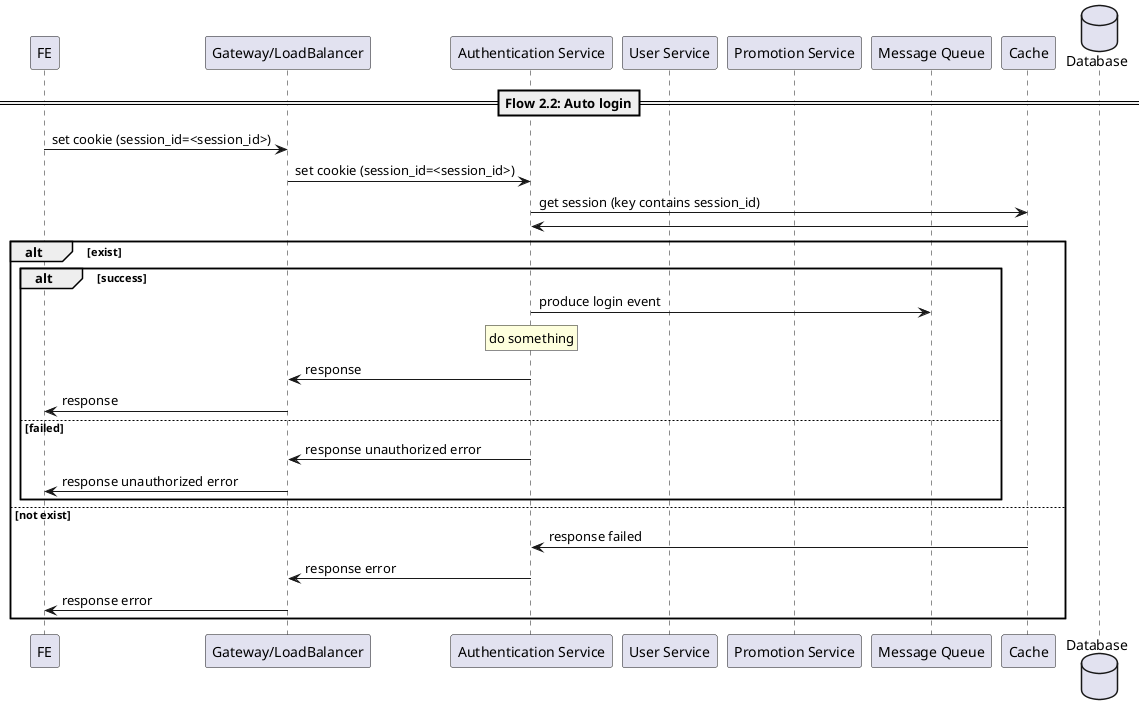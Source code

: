 @startuml

participant FE as fe
participant "Gateway/LoadBalancer" as gw
participant "Authentication Service" as auth
participant "User Service" as user
participant "Promotion Service" as promo
participant "Message Queue" as mq
participant Cache as cache
Database "Database" as db


== Flow 2.2: Auto login==

fe->gw: set cookie (session_id=<session_id>)
gw->auth: set cookie (session_id=<session_id>)
auth->cache: get session (key contains session_id)
cache->auth:
alt exist
  alt success
    auth->mq: produce login event
    rnote over auth
      do something
    end rnote
    auth->gw: response
    gw->fe: response
  else failed
    auth->gw: response unauthorized error
    gw->fe: response unauthorized error
  end
else not exist
  cache->auth: response failed
  auth->gw: response error
  gw->fe: response error
end


@enduml